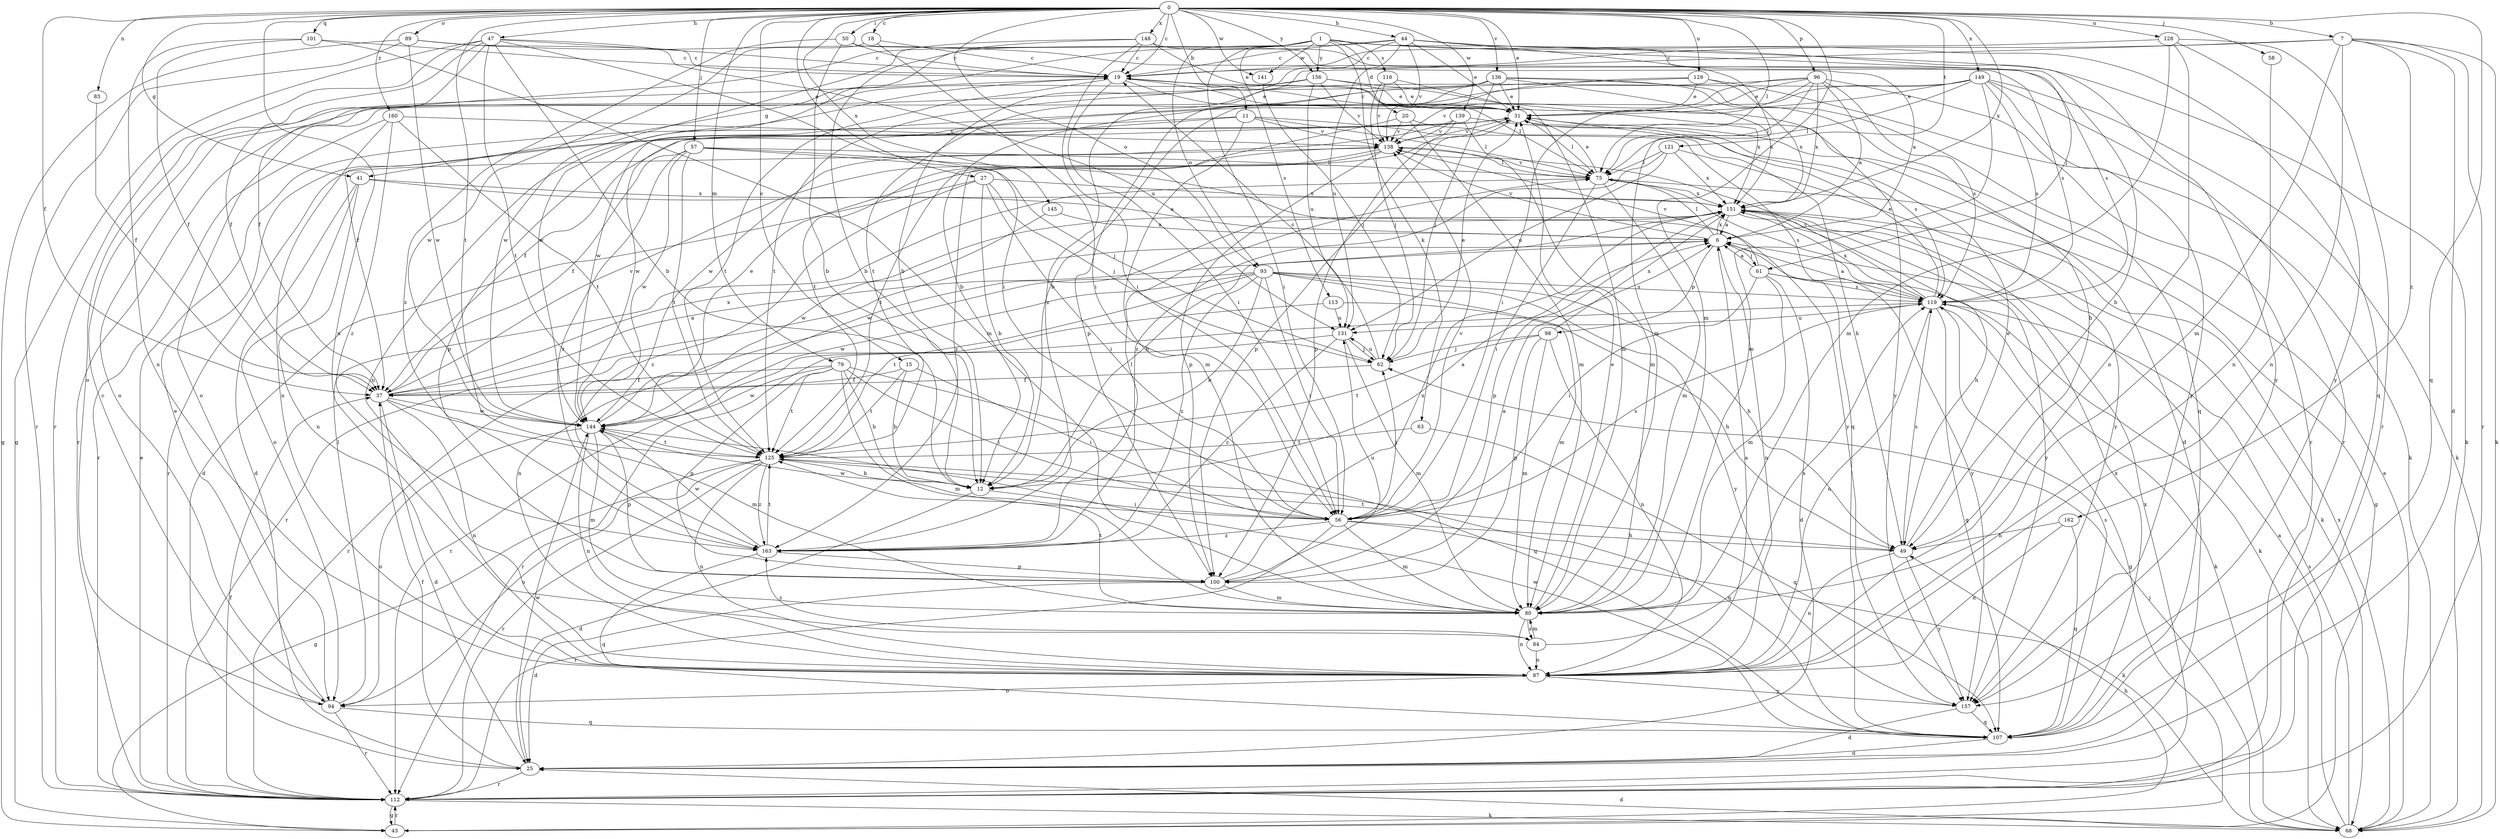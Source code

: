 strict digraph  {
0;
1;
6;
7;
11;
12;
15;
18;
19;
20;
25;
27;
31;
37;
41;
43;
44;
47;
49;
50;
56;
57;
58;
61;
62;
63;
68;
75;
79;
80;
83;
84;
87;
89;
93;
94;
96;
98;
100;
101;
107;
112;
113;
116;
119;
121;
125;
128;
129;
131;
136;
138;
139;
141;
144;
145;
148;
149;
151;
156;
157;
160;
162;
163;
0 -> 7  [label=b];
0 -> 11  [label=b];
0 -> 15  [label=c];
0 -> 18  [label=c];
0 -> 19  [label=c];
0 -> 27  [label=e];
0 -> 31  [label=e];
0 -> 37  [label=f];
0 -> 41  [label=g];
0 -> 44  [label=h];
0 -> 47  [label=h];
0 -> 50  [label=i];
0 -> 57  [label=j];
0 -> 58  [label=j];
0 -> 75  [label=l];
0 -> 79  [label=m];
0 -> 80  [label=m];
0 -> 83  [label=n];
0 -> 84  [label=n];
0 -> 89  [label=o];
0 -> 93  [label=o];
0 -> 96  [label=p];
0 -> 101  [label=q];
0 -> 107  [label=q];
0 -> 121  [label=t];
0 -> 125  [label=t];
0 -> 128  [label=u];
0 -> 129  [label=u];
0 -> 136  [label=v];
0 -> 139  [label=w];
0 -> 141  [label=w];
0 -> 145  [label=x];
0 -> 148  [label=x];
0 -> 149  [label=x];
0 -> 151  [label=x];
0 -> 156  [label=y];
0 -> 160  [label=z];
1 -> 20  [label=d];
1 -> 41  [label=g];
1 -> 49  [label=h];
1 -> 56  [label=i];
1 -> 61  [label=j];
1 -> 63  [label=k];
1 -> 68  [label=k];
1 -> 93  [label=o];
1 -> 113  [label=s];
1 -> 116  [label=s];
1 -> 141  [label=w];
1 -> 144  [label=w];
1 -> 156  [label=y];
6 -> 61  [label=j];
6 -> 75  [label=l];
6 -> 87  [label=n];
6 -> 98  [label=p];
6 -> 112  [label=r];
6 -> 138  [label=v];
6 -> 151  [label=x];
6 -> 157  [label=y];
7 -> 19  [label=c];
7 -> 25  [label=d];
7 -> 68  [label=k];
7 -> 80  [label=m];
7 -> 87  [label=n];
7 -> 112  [label=r];
7 -> 162  [label=z];
7 -> 163  [label=z];
11 -> 75  [label=l];
11 -> 80  [label=m];
11 -> 100  [label=p];
11 -> 107  [label=q];
11 -> 138  [label=v];
11 -> 144  [label=w];
12 -> 6  [label=a];
12 -> 25  [label=d];
12 -> 56  [label=i];
15 -> 12  [label=b];
15 -> 37  [label=f];
15 -> 56  [label=i];
15 -> 125  [label=t];
18 -> 19  [label=c];
18 -> 56  [label=i];
18 -> 144  [label=w];
19 -> 31  [label=e];
19 -> 56  [label=i];
19 -> 75  [label=l];
19 -> 87  [label=n];
19 -> 125  [label=t];
19 -> 157  [label=y];
20 -> 49  [label=h];
20 -> 80  [label=m];
20 -> 125  [label=t];
20 -> 138  [label=v];
25 -> 37  [label=f];
25 -> 112  [label=r];
25 -> 144  [label=w];
27 -> 12  [label=b];
27 -> 25  [label=d];
27 -> 56  [label=i];
27 -> 62  [label=j];
27 -> 151  [label=x];
27 -> 163  [label=z];
31 -> 19  [label=c];
31 -> 25  [label=d];
31 -> 37  [label=f];
31 -> 75  [label=l];
31 -> 100  [label=p];
31 -> 138  [label=v];
37 -> 6  [label=a];
37 -> 25  [label=d];
37 -> 80  [label=m];
37 -> 87  [label=n];
37 -> 138  [label=v];
37 -> 144  [label=w];
37 -> 151  [label=x];
41 -> 6  [label=a];
41 -> 25  [label=d];
41 -> 87  [label=n];
41 -> 94  [label=o];
41 -> 151  [label=x];
43 -> 49  [label=h];
43 -> 112  [label=r];
44 -> 12  [label=b];
44 -> 19  [label=c];
44 -> 31  [label=e];
44 -> 37  [label=f];
44 -> 80  [label=m];
44 -> 107  [label=q];
44 -> 131  [label=u];
44 -> 138  [label=v];
44 -> 157  [label=y];
47 -> 12  [label=b];
47 -> 19  [label=c];
47 -> 37  [label=f];
47 -> 43  [label=g];
47 -> 56  [label=i];
47 -> 94  [label=o];
47 -> 112  [label=r];
47 -> 125  [label=t];
47 -> 131  [label=u];
49 -> 31  [label=e];
49 -> 87  [label=n];
49 -> 119  [label=s];
49 -> 125  [label=t];
49 -> 157  [label=y];
50 -> 6  [label=a];
50 -> 12  [label=b];
50 -> 19  [label=c];
50 -> 163  [label=z];
56 -> 49  [label=h];
56 -> 62  [label=j];
56 -> 68  [label=k];
56 -> 80  [label=m];
56 -> 112  [label=r];
56 -> 119  [label=s];
56 -> 138  [label=v];
56 -> 144  [label=w];
56 -> 163  [label=z];
57 -> 37  [label=f];
57 -> 62  [label=j];
57 -> 75  [label=l];
57 -> 125  [label=t];
57 -> 144  [label=w];
57 -> 157  [label=y];
57 -> 163  [label=z];
58 -> 87  [label=n];
61 -> 6  [label=a];
61 -> 25  [label=d];
61 -> 56  [label=i];
61 -> 68  [label=k];
61 -> 80  [label=m];
61 -> 119  [label=s];
61 -> 138  [label=v];
62 -> 19  [label=c];
62 -> 31  [label=e];
62 -> 37  [label=f];
62 -> 131  [label=u];
63 -> 107  [label=q];
63 -> 125  [label=t];
68 -> 6  [label=a];
68 -> 25  [label=d];
68 -> 31  [label=e];
68 -> 62  [label=j];
68 -> 119  [label=s];
68 -> 151  [label=x];
75 -> 31  [label=e];
75 -> 43  [label=g];
75 -> 56  [label=i];
75 -> 80  [label=m];
75 -> 119  [label=s];
75 -> 138  [label=v];
75 -> 151  [label=x];
79 -> 12  [label=b];
79 -> 37  [label=f];
79 -> 56  [label=i];
79 -> 80  [label=m];
79 -> 100  [label=p];
79 -> 107  [label=q];
79 -> 125  [label=t];
79 -> 144  [label=w];
80 -> 31  [label=e];
80 -> 87  [label=n];
80 -> 125  [label=t];
80 -> 84  [label=s];
83 -> 37  [label=f];
84 -> 80  [label=m];
84 -> 87  [label=n];
84 -> 119  [label=s];
84 -> 163  [label=z];
87 -> 6  [label=a];
87 -> 94  [label=o];
87 -> 157  [label=y];
89 -> 19  [label=c];
89 -> 43  [label=g];
89 -> 112  [label=r];
89 -> 119  [label=s];
89 -> 144  [label=w];
93 -> 12  [label=b];
93 -> 49  [label=h];
93 -> 56  [label=i];
93 -> 80  [label=m];
93 -> 87  [label=n];
93 -> 119  [label=s];
93 -> 125  [label=t];
93 -> 144  [label=w];
93 -> 157  [label=y];
93 -> 163  [label=z];
94 -> 19  [label=c];
94 -> 31  [label=e];
94 -> 75  [label=l];
94 -> 107  [label=q];
94 -> 112  [label=r];
96 -> 6  [label=a];
96 -> 31  [label=e];
96 -> 37  [label=f];
96 -> 56  [label=i];
96 -> 75  [label=l];
96 -> 112  [label=r];
96 -> 119  [label=s];
96 -> 138  [label=v];
96 -> 151  [label=x];
98 -> 62  [label=j];
98 -> 80  [label=m];
98 -> 87  [label=n];
98 -> 100  [label=p];
98 -> 125  [label=t];
98 -> 151  [label=x];
100 -> 6  [label=a];
100 -> 25  [label=d];
100 -> 80  [label=m];
100 -> 131  [label=u];
100 -> 151  [label=x];
101 -> 19  [label=c];
101 -> 37  [label=f];
101 -> 80  [label=m];
101 -> 87  [label=n];
107 -> 25  [label=d];
107 -> 119  [label=s];
107 -> 144  [label=w];
107 -> 151  [label=x];
112 -> 31  [label=e];
112 -> 37  [label=f];
112 -> 43  [label=g];
112 -> 68  [label=k];
112 -> 151  [label=x];
113 -> 49  [label=h];
113 -> 112  [label=r];
113 -> 131  [label=u];
116 -> 31  [label=e];
116 -> 62  [label=j];
116 -> 80  [label=m];
116 -> 138  [label=v];
119 -> 6  [label=a];
119 -> 31  [label=e];
119 -> 43  [label=g];
119 -> 68  [label=k];
119 -> 87  [label=n];
119 -> 107  [label=q];
119 -> 112  [label=r];
119 -> 131  [label=u];
119 -> 138  [label=v];
119 -> 151  [label=x];
121 -> 75  [label=l];
121 -> 131  [label=u];
121 -> 151  [label=x];
121 -> 157  [label=y];
121 -> 163  [label=z];
125 -> 12  [label=b];
125 -> 43  [label=g];
125 -> 87  [label=n];
125 -> 94  [label=o];
125 -> 107  [label=q];
125 -> 112  [label=r];
125 -> 163  [label=z];
128 -> 19  [label=c];
128 -> 80  [label=m];
128 -> 87  [label=n];
128 -> 112  [label=r];
128 -> 157  [label=y];
129 -> 12  [label=b];
129 -> 31  [label=e];
129 -> 68  [label=k];
129 -> 144  [label=w];
129 -> 151  [label=x];
131 -> 62  [label=j];
131 -> 80  [label=m];
131 -> 112  [label=r];
131 -> 163  [label=z];
136 -> 31  [label=e];
136 -> 49  [label=h];
136 -> 62  [label=j];
136 -> 100  [label=p];
136 -> 107  [label=q];
136 -> 112  [label=r];
136 -> 125  [label=t];
136 -> 151  [label=x];
138 -> 75  [label=l];
138 -> 100  [label=p];
138 -> 112  [label=r];
138 -> 125  [label=t];
138 -> 163  [label=z];
139 -> 80  [label=m];
139 -> 100  [label=p];
139 -> 119  [label=s];
139 -> 138  [label=v];
139 -> 144  [label=w];
141 -> 62  [label=j];
144 -> 31  [label=e];
144 -> 80  [label=m];
144 -> 87  [label=n];
144 -> 94  [label=o];
144 -> 100  [label=p];
144 -> 125  [label=t];
145 -> 6  [label=a];
145 -> 144  [label=w];
148 -> 12  [label=b];
148 -> 19  [label=c];
148 -> 31  [label=e];
148 -> 56  [label=i];
148 -> 119  [label=s];
148 -> 144  [label=w];
149 -> 12  [label=b];
149 -> 31  [label=e];
149 -> 68  [label=k];
149 -> 75  [label=l];
149 -> 80  [label=m];
149 -> 94  [label=o];
149 -> 112  [label=r];
149 -> 119  [label=s];
149 -> 157  [label=y];
151 -> 6  [label=a];
151 -> 12  [label=b];
151 -> 49  [label=h];
151 -> 68  [label=k];
151 -> 100  [label=p];
151 -> 144  [label=w];
151 -> 157  [label=y];
156 -> 31  [label=e];
156 -> 94  [label=o];
156 -> 125  [label=t];
156 -> 131  [label=u];
156 -> 138  [label=v];
156 -> 151  [label=x];
157 -> 25  [label=d];
157 -> 107  [label=q];
160 -> 87  [label=n];
160 -> 112  [label=r];
160 -> 125  [label=t];
160 -> 138  [label=v];
160 -> 163  [label=z];
162 -> 49  [label=h];
162 -> 87  [label=n];
162 -> 107  [label=q];
163 -> 75  [label=l];
163 -> 100  [label=p];
163 -> 107  [label=q];
163 -> 125  [label=t];
163 -> 144  [label=w];
}
